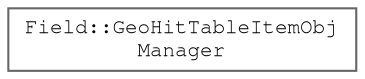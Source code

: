 digraph "Graphical Class Hierarchy"
{
 // LATEX_PDF_SIZE
  bgcolor="transparent";
  edge [fontname=FreeMono,fontsize=10,labelfontname=FreeMono,labelfontsize=10];
  node [fontname=FreeMono,fontsize=10,shape=box,height=0.2,width=0.4];
  rankdir="LR";
  Node0 [label="Field::GeoHitTableItemObj\lManager",height=0.2,width=0.4,color="grey40", fillcolor="white", style="filled",URL="$class_field_1_1_geo_hit_table_item_obj_manager.html",tooltip=" "];
}
